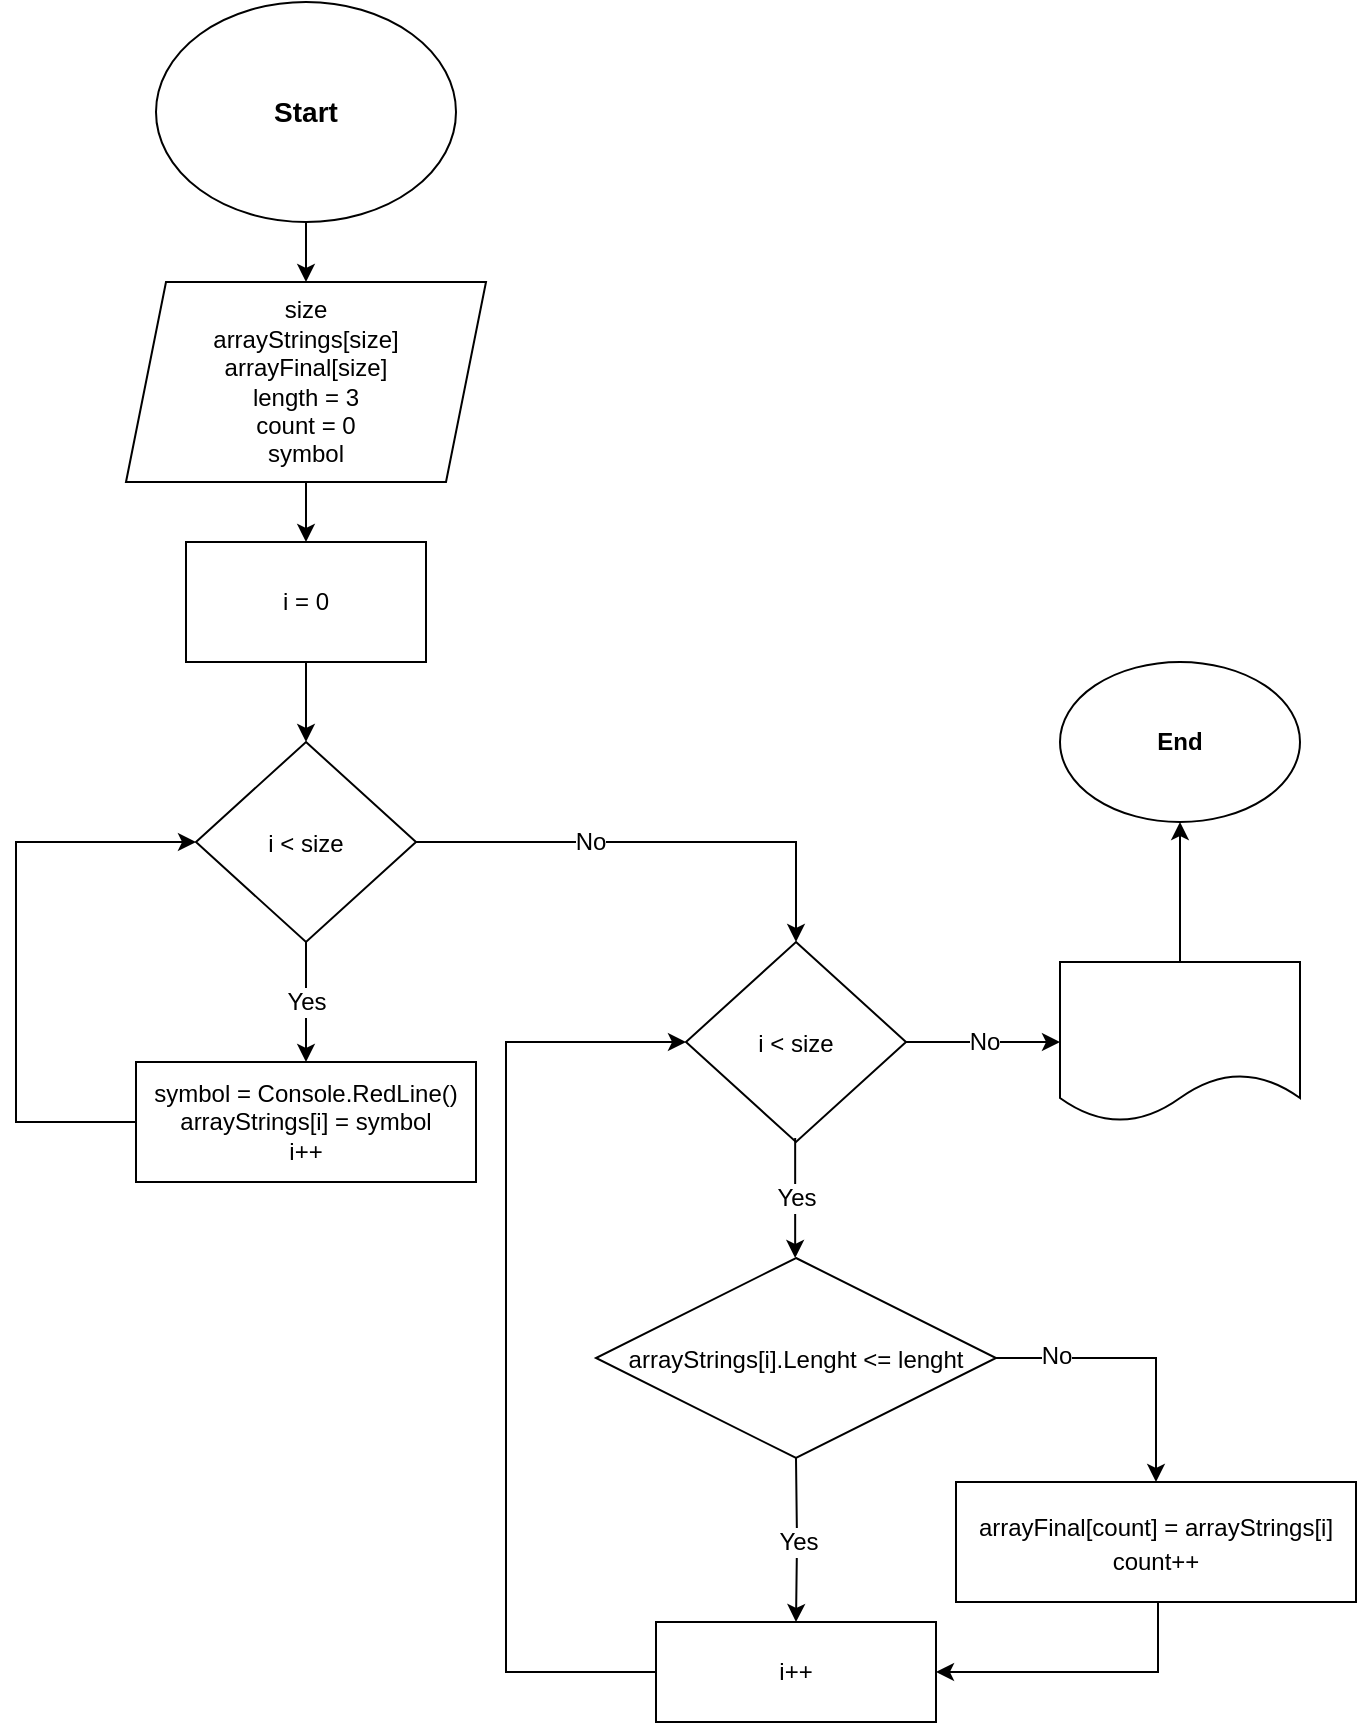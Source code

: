 <mxfile version="20.3.2"><diagram id="krq6gaI8HkaQj1087hWM" name="Страница 1"><mxGraphModel dx="1185" dy="1796" grid="1" gridSize="10" guides="1" tooltips="1" connect="1" arrows="1" fold="1" page="1" pageScale="1" pageWidth="827" pageHeight="1169" math="0" shadow="0"><root><mxCell id="0"/><mxCell id="1" parent="0"/><mxCell id="Hrpvkf1Wqi8VpopW1xbg-3" value="" style="edgeStyle=orthogonalEdgeStyle;rounded=0;orthogonalLoop=1;jettySize=auto;html=1;" edge="1" parent="1" source="Hrpvkf1Wqi8VpopW1xbg-1" target="Hrpvkf1Wqi8VpopW1xbg-2"><mxGeometry relative="1" as="geometry"/></mxCell><mxCell id="Hrpvkf1Wqi8VpopW1xbg-1" value="&lt;b&gt;&lt;font style=&quot;font-size: 14px;&quot;&gt;Start&lt;/font&gt;&lt;/b&gt;" style="ellipse;whiteSpace=wrap;html=1;" vertex="1" parent="1"><mxGeometry x="150" y="-30" width="150" height="110" as="geometry"/></mxCell><mxCell id="Hrpvkf1Wqi8VpopW1xbg-5" value="" style="edgeStyle=orthogonalEdgeStyle;rounded=0;orthogonalLoop=1;jettySize=auto;html=1;fontSize=14;" edge="1" parent="1" source="Hrpvkf1Wqi8VpopW1xbg-2" target="Hrpvkf1Wqi8VpopW1xbg-4"><mxGeometry relative="1" as="geometry"/></mxCell><mxCell id="Hrpvkf1Wqi8VpopW1xbg-2" value="&lt;div&gt;size&lt;/div&gt;&lt;div&gt;&lt;span&gt;arrayStrings&lt;/span&gt;&lt;span lang=&quot;EN-US&quot;&gt;[size]&lt;/span&gt;&lt;/div&gt;&lt;div&gt;&lt;div&gt;&lt;span&gt;arrayFinal&lt;/span&gt;&lt;span lang=&quot;EN-US&quot;&gt;[size]&lt;/span&gt;&lt;/div&gt;&lt;div&gt;&lt;span lang=&quot;EN-US&quot;&gt;length = 3&lt;/span&gt;&lt;/div&gt;&lt;div&gt;&lt;span lang=&quot;EN-US&quot;&gt;count = 0&lt;/span&gt;&lt;/div&gt;&lt;div&gt;&lt;span lang=&quot;EN-US&quot;&gt;symbol&lt;br&gt;&lt;/span&gt;&lt;/div&gt;&lt;span lang=&quot;EN-US&quot;&gt;&lt;/span&gt;&lt;/div&gt;" style="shape=parallelogram;perimeter=parallelogramPerimeter;whiteSpace=wrap;html=1;fixedSize=1;" vertex="1" parent="1"><mxGeometry x="135" y="110" width="180" height="100" as="geometry"/></mxCell><mxCell id="Hrpvkf1Wqi8VpopW1xbg-7" value="" style="edgeStyle=orthogonalEdgeStyle;rounded=0;orthogonalLoop=1;jettySize=auto;html=1;fontSize=14;" edge="1" parent="1" source="Hrpvkf1Wqi8VpopW1xbg-4" target="Hrpvkf1Wqi8VpopW1xbg-6"><mxGeometry relative="1" as="geometry"/></mxCell><mxCell id="Hrpvkf1Wqi8VpopW1xbg-4" value="i = 0" style="whiteSpace=wrap;html=1;" vertex="1" parent="1"><mxGeometry x="165" y="240" width="120" height="60" as="geometry"/></mxCell><mxCell id="Hrpvkf1Wqi8VpopW1xbg-12" value="Yes" style="edgeStyle=orthogonalEdgeStyle;rounded=0;orthogonalLoop=1;jettySize=auto;html=1;fontSize=12;entryX=0.5;entryY=0;entryDx=0;entryDy=0;" edge="1" parent="1" source="Hrpvkf1Wqi8VpopW1xbg-6" target="Hrpvkf1Wqi8VpopW1xbg-15"><mxGeometry relative="1" as="geometry"><mxPoint x="225" y="490" as="targetPoint"/></mxGeometry></mxCell><mxCell id="Hrpvkf1Wqi8VpopW1xbg-21" value="" style="edgeStyle=orthogonalEdgeStyle;rounded=0;orthogonalLoop=1;jettySize=auto;html=1;fontSize=12;" edge="1" parent="1" source="Hrpvkf1Wqi8VpopW1xbg-6"><mxGeometry relative="1" as="geometry"><mxPoint x="470" y="440" as="targetPoint"/><Array as="points"><mxPoint x="470" y="390"/><mxPoint x="470" y="420"/></Array></mxGeometry></mxCell><mxCell id="Hrpvkf1Wqi8VpopW1xbg-22" value="No" style="edgeLabel;html=1;align=center;verticalAlign=middle;resizable=0;points=[];fontSize=12;" vertex="1" connectable="0" parent="Hrpvkf1Wqi8VpopW1xbg-21"><mxGeometry x="-0.278" y="-1" relative="1" as="geometry"><mxPoint y="-1" as="offset"/></mxGeometry></mxCell><mxCell id="Hrpvkf1Wqi8VpopW1xbg-6" value="&lt;font style=&quot;font-size: 12px;&quot;&gt;i &amp;lt; size&lt;/font&gt;" style="rhombus;whiteSpace=wrap;html=1;fontSize=14;" vertex="1" parent="1"><mxGeometry x="170" y="340" width="110" height="100" as="geometry"/></mxCell><mxCell id="Hrpvkf1Wqi8VpopW1xbg-17" value="" style="edgeStyle=orthogonalEdgeStyle;rounded=0;orthogonalLoop=1;jettySize=auto;html=1;fontSize=12;entryX=0;entryY=0.5;entryDx=0;entryDy=0;" edge="1" parent="1" source="Hrpvkf1Wqi8VpopW1xbg-15" target="Hrpvkf1Wqi8VpopW1xbg-6"><mxGeometry relative="1" as="geometry"><mxPoint x="160" y="380" as="targetPoint"/><Array as="points"><mxPoint x="80" y="530"/><mxPoint x="80" y="390"/></Array></mxGeometry></mxCell><mxCell id="Hrpvkf1Wqi8VpopW1xbg-15" value="&lt;div&gt;symbol = Console.RedLine()&lt;/div&gt;&lt;div&gt;&lt;span&gt;arrayStrings&lt;/span&gt;&lt;span lang=&quot;EN-US&quot;&gt;[i] = symbol&lt;/span&gt;&lt;/div&gt;&lt;div&gt;&lt;span lang=&quot;EN-US&quot;&gt;i++&lt;br&gt;&lt;/span&gt;&lt;span lang=&quot;EN-US&quot;&gt;&lt;/span&gt;&lt;/div&gt;" style="whiteSpace=wrap;html=1;" vertex="1" parent="1"><mxGeometry x="140" y="500" width="170" height="60" as="geometry"/></mxCell><mxCell id="Hrpvkf1Wqi8VpopW1xbg-43" value="No" style="edgeStyle=orthogonalEdgeStyle;rounded=0;orthogonalLoop=1;jettySize=auto;html=1;fontSize=12;" edge="1" parent="1" source="Hrpvkf1Wqi8VpopW1xbg-19" target="Hrpvkf1Wqi8VpopW1xbg-42"><mxGeometry relative="1" as="geometry"><Array as="points"><mxPoint x="560" y="490"/><mxPoint x="560" y="490"/></Array></mxGeometry></mxCell><mxCell id="Hrpvkf1Wqi8VpopW1xbg-19" value="&lt;font style=&quot;font-size: 12px;&quot;&gt;i &amp;lt; size&lt;/font&gt;" style="rhombus;whiteSpace=wrap;html=1;fontSize=14;" vertex="1" parent="1"><mxGeometry x="415" y="440" width="110" height="100" as="geometry"/></mxCell><mxCell id="Hrpvkf1Wqi8VpopW1xbg-23" value="Yes" style="edgeStyle=orthogonalEdgeStyle;rounded=0;orthogonalLoop=1;jettySize=auto;html=1;fontSize=12;entryX=0.5;entryY=0;entryDx=0;entryDy=0;" edge="1" parent="1"><mxGeometry relative="1" as="geometry"><mxPoint x="469.58" y="538" as="sourcePoint"/><mxPoint x="469.58" y="598" as="targetPoint"/></mxGeometry></mxCell><mxCell id="Hrpvkf1Wqi8VpopW1xbg-31" value="" style="edgeStyle=orthogonalEdgeStyle;rounded=0;orthogonalLoop=1;jettySize=auto;html=1;fontSize=12;" edge="1" parent="1" source="Hrpvkf1Wqi8VpopW1xbg-24" target="Hrpvkf1Wqi8VpopW1xbg-30"><mxGeometry relative="1" as="geometry"><mxPoint x="710" y="648" as="targetPoint"/><Array as="points"><mxPoint x="650" y="648"/></Array></mxGeometry></mxCell><mxCell id="Hrpvkf1Wqi8VpopW1xbg-32" value="No" style="edgeLabel;html=1;align=center;verticalAlign=middle;resizable=0;points=[];fontSize=12;" vertex="1" connectable="0" parent="Hrpvkf1Wqi8VpopW1xbg-31"><mxGeometry x="-0.578" relative="1" as="geometry"><mxPoint y="-1" as="offset"/></mxGeometry></mxCell><mxCell id="Hrpvkf1Wqi8VpopW1xbg-24" value="&lt;font style=&quot;font-size: 12px;&quot;&gt;&lt;span&gt;arrayStrings&lt;/span&gt;&lt;span lang=&quot;EN-US&quot;&gt;[i].Lenght &amp;lt;= lenght&lt;br&gt;&lt;/span&gt;&lt;/font&gt;" style="rhombus;whiteSpace=wrap;html=1;fontSize=14;" vertex="1" parent="1"><mxGeometry x="370" y="598" width="200" height="100" as="geometry"/></mxCell><mxCell id="Hrpvkf1Wqi8VpopW1xbg-25" value="Yes" style="edgeStyle=orthogonalEdgeStyle;rounded=0;orthogonalLoop=1;jettySize=auto;html=1;fontSize=12;entryX=0.5;entryY=0;entryDx=0;entryDy=0;" edge="1" parent="1" target="Hrpvkf1Wqi8VpopW1xbg-26"><mxGeometry relative="1" as="geometry"><mxPoint x="470" y="698" as="sourcePoint"/><mxPoint x="470" y="758" as="targetPoint"/></mxGeometry></mxCell><mxCell id="Hrpvkf1Wqi8VpopW1xbg-26" value="i++" style="whiteSpace=wrap;html=1;fontSize=12;" vertex="1" parent="1"><mxGeometry x="400" y="780" width="140" height="50" as="geometry"/></mxCell><mxCell id="Hrpvkf1Wqi8VpopW1xbg-27" value="" style="edgeStyle=orthogonalEdgeStyle;rounded=0;orthogonalLoop=1;jettySize=auto;html=1;fontSize=12;entryX=0;entryY=0.5;entryDx=0;entryDy=0;exitX=0;exitY=0.5;exitDx=0;exitDy=0;" edge="1" parent="1" source="Hrpvkf1Wqi8VpopW1xbg-26"><mxGeometry relative="1" as="geometry"><mxPoint x="380" y="810" as="sourcePoint"/><mxPoint x="415" y="490" as="targetPoint"/><Array as="points"><mxPoint x="325" y="805"/><mxPoint x="325" y="490"/></Array></mxGeometry></mxCell><mxCell id="Hrpvkf1Wqi8VpopW1xbg-34" style="edgeStyle=orthogonalEdgeStyle;rounded=0;orthogonalLoop=1;jettySize=auto;html=1;fontSize=12;entryX=1;entryY=0.5;entryDx=0;entryDy=0;" edge="1" parent="1" source="Hrpvkf1Wqi8VpopW1xbg-30" target="Hrpvkf1Wqi8VpopW1xbg-26"><mxGeometry relative="1" as="geometry"><mxPoint x="560" y="820" as="targetPoint"/><Array as="points"><mxPoint x="651" y="805"/></Array></mxGeometry></mxCell><mxCell id="Hrpvkf1Wqi8VpopW1xbg-30" value="&lt;div&gt;&lt;font style=&quot;font-size: 12px;&quot;&gt;arrayFinal&lt;/font&gt;&lt;font style=&quot;font-size: 12px;&quot;&gt;[count] = arrayStrings[i]&lt;/font&gt;&lt;/div&gt;&lt;font style=&quot;font-size: 12px;&quot;&gt;count++&lt;/font&gt;" style="whiteSpace=wrap;html=1;fontSize=14;" vertex="1" parent="1"><mxGeometry x="550" y="710" width="200" height="60" as="geometry"/></mxCell><mxCell id="Hrpvkf1Wqi8VpopW1xbg-45" value="" style="edgeStyle=orthogonalEdgeStyle;rounded=0;orthogonalLoop=1;jettySize=auto;html=1;fontSize=12;" edge="1" parent="1" source="Hrpvkf1Wqi8VpopW1xbg-42" target="Hrpvkf1Wqi8VpopW1xbg-44"><mxGeometry relative="1" as="geometry"/></mxCell><mxCell id="Hrpvkf1Wqi8VpopW1xbg-42" value="" style="shape=document;whiteSpace=wrap;html=1;boundedLbl=1;fontSize=12;" vertex="1" parent="1"><mxGeometry x="602" y="450" width="120" height="80" as="geometry"/></mxCell><mxCell id="Hrpvkf1Wqi8VpopW1xbg-44" value="&lt;b&gt;End&lt;/b&gt;" style="ellipse;whiteSpace=wrap;html=1;fontSize=12;" vertex="1" parent="1"><mxGeometry x="602" y="300" width="120" height="80" as="geometry"/></mxCell></root></mxGraphModel></diagram></mxfile>